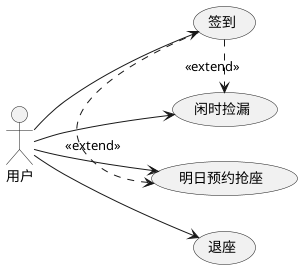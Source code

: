 @startuml
left to right direction
:用户: as user

(明日预约抢座) as tomorrow
(签到) as sign
(闲时捡漏) as spare
(退座) as withdraw

user --> spare
user --> tomorrow
user --> sign
user --> withdraw

sign .> spare : <<extend>>
sign .> tomorrow: <<extend>>
@enduml